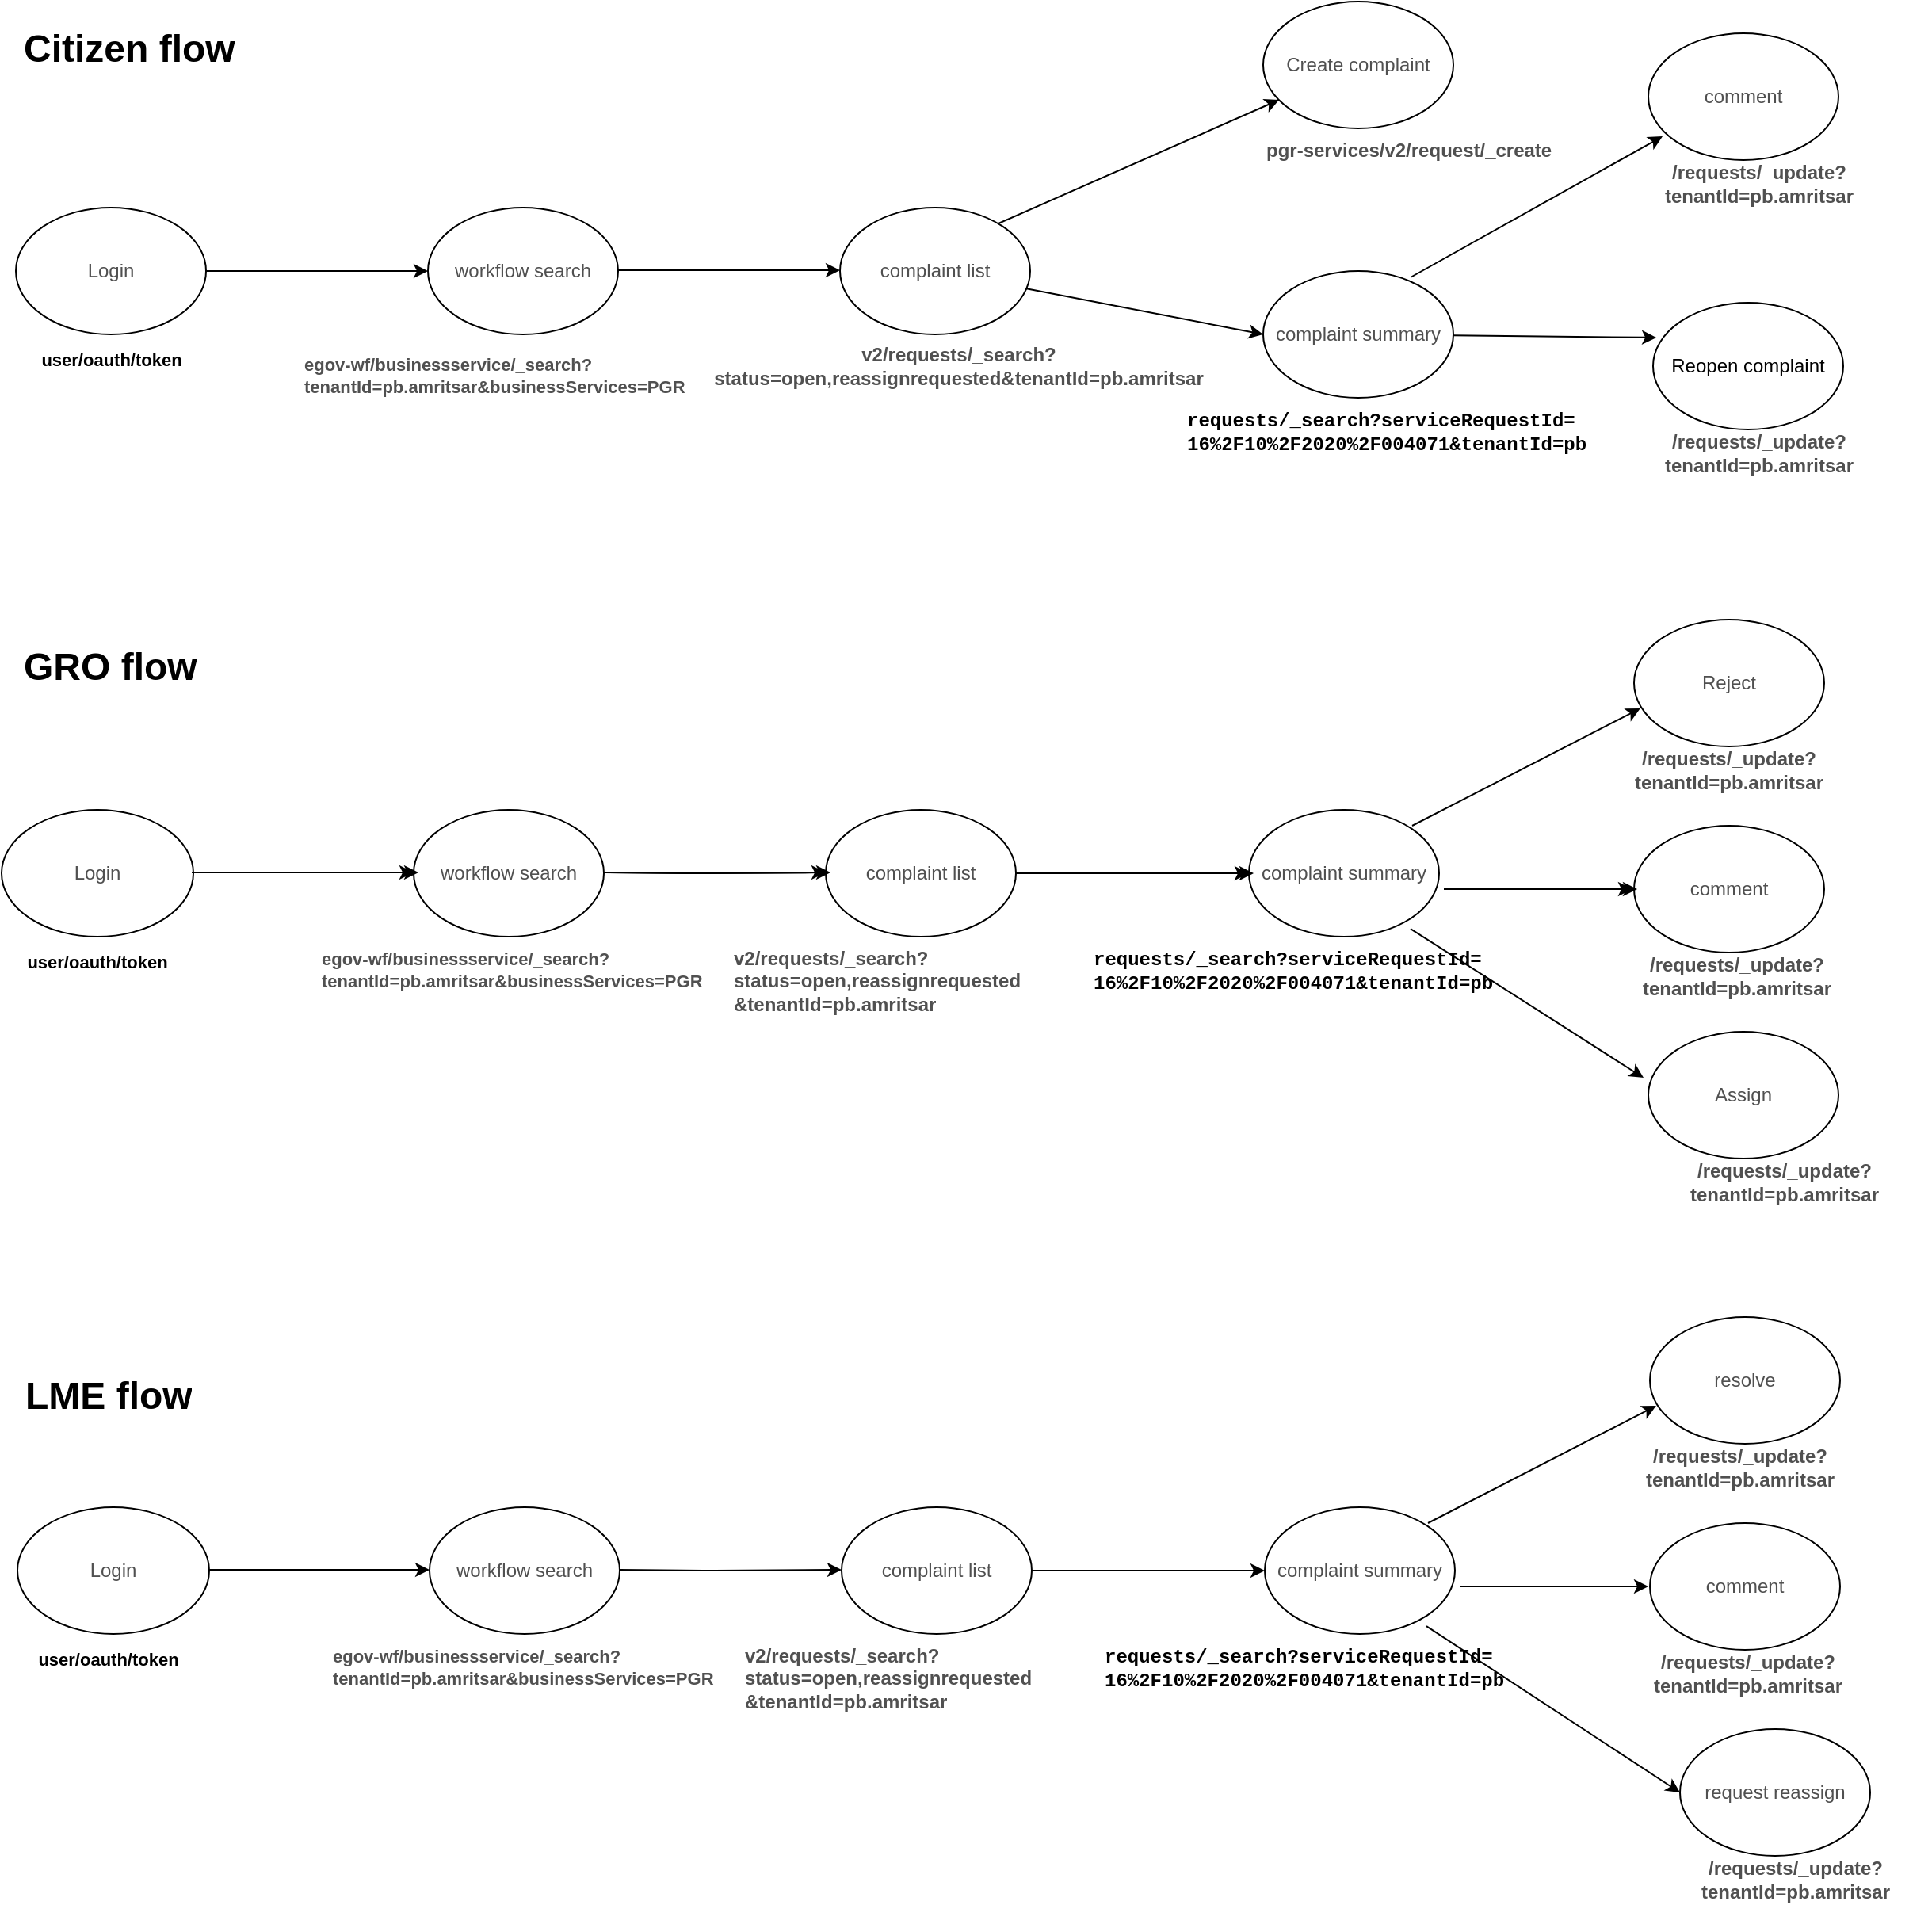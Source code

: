 <mxfile version="13.8.0" type="github"><diagram id="guqQ_8Xc6GrP3tO6645M" name="Page-1"><mxGraphModel dx="1422" dy="737" grid="1" gridSize="10" guides="1" tooltips="1" connect="1" arrows="1" fold="1" page="1" pageScale="1" pageWidth="827" pageHeight="1169" math="0" shadow="0"><root><mxCell id="0"/><mxCell id="1" parent="0"/><mxCell id="TCKVC-4jVY0hg7M1w0jA-1" value="&lt;div style=&quot;text-align: left&quot;&gt;&lt;font color=&quot;#505050&quot; face=&quot;OpenSans, Helvetica, Arial, sans-serif&quot;&gt;&lt;span style=&quot;background-color: rgb(255 , 255 , 255)&quot;&gt;Login&lt;/span&gt;&lt;/font&gt;&lt;/div&gt;" style="ellipse;whiteSpace=wrap;html=1;" vertex="1" parent="1"><mxGeometry x="40" y="200" width="120" height="80" as="geometry"/></mxCell><mxCell id="TCKVC-4jVY0hg7M1w0jA-2" value="&lt;h3&gt;&lt;span style=&quot;text-align: left&quot;&gt;&lt;font style=&quot;font-size: 11px&quot;&gt;user/oauth/token&lt;/font&gt;&lt;/span&gt;&lt;/h3&gt;" style="text;html=1;align=center;verticalAlign=middle;resizable=0;points=[];autosize=1;" vertex="1" parent="1"><mxGeometry x="50" y="270" width="100" height="50" as="geometry"/></mxCell><mxCell id="TCKVC-4jVY0hg7M1w0jA-4" value="" style="endArrow=classic;html=1;" edge="1" parent="1" source="TCKVC-4jVY0hg7M1w0jA-1" target="TCKVC-4jVY0hg7M1w0jA-5"><mxGeometry width="50" height="50" relative="1" as="geometry"><mxPoint x="160" y="290" as="sourcePoint"/><mxPoint x="230.711" y="240" as="targetPoint"/><Array as="points"><mxPoint x="240" y="240"/></Array></mxGeometry></mxCell><mxCell id="TCKVC-4jVY0hg7M1w0jA-5" value="&lt;div style=&quot;text-align: left&quot;&gt;&lt;font color=&quot;#505050&quot; face=&quot;OpenSans, Helvetica, Arial, sans-serif&quot;&gt;&lt;span style=&quot;background-color: rgb(255 , 255 , 255)&quot;&gt;workflow search&lt;/span&gt;&lt;/font&gt;&lt;/div&gt;" style="ellipse;whiteSpace=wrap;html=1;" vertex="1" parent="1"><mxGeometry x="300" y="200" width="120" height="80" as="geometry"/></mxCell><mxCell id="TCKVC-4jVY0hg7M1w0jA-6" value="&lt;span style=&quot;color: rgb(80 , 80 , 80) ; font-family: &amp;#34;opensans&amp;#34; , &amp;#34;helvetica&amp;#34; , &amp;#34;arial&amp;#34; , sans-serif ; font-style: normal ; letter-spacing: normal ; text-align: left ; text-indent: 0px ; text-transform: none ; word-spacing: 0px ; background-color: rgb(255 , 255 , 255) ; display: inline ; float: none&quot;&gt;&lt;font style=&quot;font-size: 11px&quot;&gt;&lt;b&gt;egov-wf/businessservice/_search?tenantId=pb.amritsar&amp;amp;businessServices=PGR&lt;/b&gt;&lt;/font&gt;&lt;/span&gt;" style="text;whiteSpace=wrap;html=1;" vertex="1" parent="1"><mxGeometry x="220" y="285" width="240" height="30" as="geometry"/></mxCell><mxCell id="TCKVC-4jVY0hg7M1w0jA-9" value="" style="endArrow=classic;html=1;" edge="1" parent="1"><mxGeometry width="50" height="50" relative="1" as="geometry"><mxPoint x="420" y="239.5" as="sourcePoint"/><mxPoint x="560" y="239.5" as="targetPoint"/></mxGeometry></mxCell><mxCell id="TCKVC-4jVY0hg7M1w0jA-10" value="&lt;div style=&quot;text-align: left&quot;&gt;&lt;font color=&quot;#505050&quot; face=&quot;OpenSans, Helvetica, Arial, sans-serif&quot;&gt;&lt;span style=&quot;background-color: rgb(255 , 255 , 255)&quot;&gt;complaint list&lt;/span&gt;&lt;/font&gt;&lt;/div&gt;" style="ellipse;whiteSpace=wrap;html=1;" vertex="1" parent="1"><mxGeometry x="560" y="200" width="120" height="80" as="geometry"/></mxCell><mxCell id="TCKVC-4jVY0hg7M1w0jA-13" value="&lt;span style=&quot;color: rgb(80 , 80 , 80) ; font-family: &amp;#34;opensans&amp;#34; , &amp;#34;helvetica&amp;#34; , &amp;#34;arial&amp;#34; , sans-serif ; text-align: left ; background-color: rgb(255 , 255 , 255)&quot;&gt;&lt;b&gt;v2/requests/_search?status=open,reassignrequested&amp;amp;tenantId=pb.amritsar&lt;/b&gt;&lt;/span&gt;" style="text;html=1;strokeColor=none;fillColor=none;align=center;verticalAlign=middle;whiteSpace=wrap;rounded=0;" vertex="1" parent="1"><mxGeometry x="570" y="270" width="130" height="60" as="geometry"/></mxCell><mxCell id="TCKVC-4jVY0hg7M1w0jA-14" value="" style="endArrow=classic;html=1;" edge="1" parent="1" target="TCKVC-4jVY0hg7M1w0jA-15"><mxGeometry width="50" height="50" relative="1" as="geometry"><mxPoint x="660" y="210" as="sourcePoint"/><mxPoint x="710" y="160" as="targetPoint"/></mxGeometry></mxCell><mxCell id="TCKVC-4jVY0hg7M1w0jA-15" value="&lt;div style=&quot;text-align: left&quot;&gt;&lt;font color=&quot;#505050&quot; face=&quot;OpenSans, Helvetica, Arial, sans-serif&quot;&gt;&lt;span style=&quot;background-color: rgb(255 , 255 , 255)&quot;&gt;Create complaint&lt;/span&gt;&lt;/font&gt;&lt;/div&gt;" style="ellipse;whiteSpace=wrap;html=1;" vertex="1" parent="1"><mxGeometry x="827" y="70" width="120" height="80" as="geometry"/></mxCell><mxCell id="TCKVC-4jVY0hg7M1w0jA-16" value="Reopen complaint" style="ellipse;whiteSpace=wrap;html=1;fillColor=none;" vertex="1" parent="1"><mxGeometry x="1073" y="260" width="120" height="80" as="geometry"/></mxCell><mxCell id="TCKVC-4jVY0hg7M1w0jA-17" value="" style="endArrow=classic;html=1;entryX=0.017;entryY=0.275;entryDx=0;entryDy=0;entryPerimeter=0;" edge="1" parent="1" source="TCKVC-4jVY0hg7M1w0jA-32" target="TCKVC-4jVY0hg7M1w0jA-16"><mxGeometry width="50" height="50" relative="1" as="geometry"><mxPoint x="680" y="290" as="sourcePoint"/><mxPoint x="990" y="274" as="targetPoint"/></mxGeometry></mxCell><mxCell id="TCKVC-4jVY0hg7M1w0jA-18" value="&lt;span style=&quot;color: rgb(80 , 80 , 80) ; font-family: &amp;#34;opensans&amp;#34; , &amp;#34;helvetica&amp;#34; , &amp;#34;arial&amp;#34; , sans-serif ; font-size: 12px ; font-style: normal ; letter-spacing: normal ; text-align: left ; text-indent: 0px ; text-transform: none ; word-spacing: 0px ; background-color: rgb(255 , 255 , 255) ; display: inline ; float: none&quot;&gt;&lt;b&gt;pgr-services/v2/request/_create&lt;/b&gt;&lt;/span&gt;" style="text;whiteSpace=wrap;html=1;" vertex="1" parent="1"><mxGeometry x="827" y="150" width="183" height="30" as="geometry"/></mxCell><mxCell id="TCKVC-4jVY0hg7M1w0jA-20" value="&lt;h1&gt;Citizen flow&lt;/h1&gt;" style="text;html=1;strokeColor=none;fillColor=none;spacing=5;spacingTop=-20;whiteSpace=wrap;overflow=hidden;rounded=0;" vertex="1" parent="1"><mxGeometry x="40" y="80" width="170" height="40" as="geometry"/></mxCell><mxCell id="TCKVC-4jVY0hg7M1w0jA-21" value="&lt;div style=&quot;text-align: left&quot;&gt;&lt;font color=&quot;#505050&quot; face=&quot;OpenSans, Helvetica, Arial, sans-serif&quot;&gt;&lt;span style=&quot;background-color: rgb(255 , 255 , 255)&quot;&gt;Login&lt;/span&gt;&lt;/font&gt;&lt;/div&gt;" style="ellipse;whiteSpace=wrap;html=1;" vertex="1" parent="1"><mxGeometry x="31" y="580" width="121" height="80" as="geometry"/></mxCell><mxCell id="TCKVC-4jVY0hg7M1w0jA-22" value="" style="endArrow=classic;html=1;" edge="1" parent="1"><mxGeometry width="50" height="50" relative="1" as="geometry"><mxPoint x="151" y="619.5" as="sourcePoint"/><mxPoint x="291" y="619.5" as="targetPoint"/><Array as="points"><mxPoint x="231" y="619.5"/></Array></mxGeometry></mxCell><mxCell id="TCKVC-4jVY0hg7M1w0jA-23" value="&lt;div style=&quot;text-align: left&quot;&gt;&lt;font color=&quot;#505050&quot; face=&quot;OpenSans, Helvetica, Arial, sans-serif&quot;&gt;&lt;span style=&quot;background-color: rgb(255 , 255 , 255)&quot;&gt;workflow search&lt;/span&gt;&lt;/font&gt;&lt;/div&gt;" style="ellipse;whiteSpace=wrap;html=1;" vertex="1" parent="1"><mxGeometry x="291" y="580" width="120" height="80" as="geometry"/></mxCell><mxCell id="TCKVC-4jVY0hg7M1w0jA-24" value="" style="endArrow=classic;html=1;" edge="1" parent="1"><mxGeometry width="50" height="50" relative="1" as="geometry"><mxPoint x="411" y="619.5" as="sourcePoint"/><mxPoint x="551" y="619.5" as="targetPoint"/><Array as="points"><mxPoint x="461" y="620"/></Array></mxGeometry></mxCell><mxCell id="TCKVC-4jVY0hg7M1w0jA-25" value="&lt;h3&gt;&lt;span style=&quot;text-align: left&quot;&gt;&lt;font style=&quot;font-size: 11px&quot;&gt;user/oauth/token&lt;/font&gt;&lt;/span&gt;&lt;/h3&gt;" style="text;html=1;align=center;verticalAlign=middle;resizable=0;points=[];autosize=1;" vertex="1" parent="1"><mxGeometry x="41" y="650" width="100" height="50" as="geometry"/></mxCell><mxCell id="TCKVC-4jVY0hg7M1w0jA-26" value="&lt;span style=&quot;color: rgb(80 , 80 , 80) ; font-family: &amp;#34;opensans&amp;#34; , &amp;#34;helvetica&amp;#34; , &amp;#34;arial&amp;#34; , sans-serif ; font-style: normal ; letter-spacing: normal ; text-align: left ; text-indent: 0px ; text-transform: none ; word-spacing: 0px ; background-color: rgb(255 , 255 , 255) ; display: inline ; float: none&quot;&gt;&lt;font style=&quot;font-size: 11px&quot;&gt;&lt;b&gt;egov-wf/businessservice/_search?tenantId=pb.amritsar&amp;amp;businessServices=PGR&lt;/b&gt;&lt;/font&gt;&lt;/span&gt;" style="text;whiteSpace=wrap;html=1;" vertex="1" parent="1"><mxGeometry x="231" y="660" width="240" height="30" as="geometry"/></mxCell><mxCell id="TCKVC-4jVY0hg7M1w0jA-27" value="&lt;div style=&quot;text-align: left&quot;&gt;&lt;font color=&quot;#505050&quot; face=&quot;OpenSans, Helvetica, Arial, sans-serif&quot;&gt;&lt;span style=&quot;background-color: rgb(255 , 255 , 255)&quot;&gt;complaint list&lt;/span&gt;&lt;/font&gt;&lt;/div&gt;" style="ellipse;whiteSpace=wrap;html=1;" vertex="1" parent="1"><mxGeometry x="551" y="580" width="120" height="80" as="geometry"/></mxCell><mxCell id="TCKVC-4jVY0hg7M1w0jA-29" value="&lt;b style=&quot;color: rgb(80 , 80 , 80) ; font-family: &amp;#34;opensans&amp;#34; , &amp;#34;helvetica&amp;#34; , &amp;#34;arial&amp;#34; , sans-serif ; font-size: 12px ; font-style: normal ; letter-spacing: normal ; text-align: left ; text-indent: 0px ; text-transform: none ; word-spacing: 0px&quot;&gt;v2/requests/_search?status=open,reassignrequested&lt;br&gt;&amp;amp;tenantId=pb.amritsar&lt;/b&gt;" style="text;whiteSpace=wrap;html=1;" vertex="1" parent="1"><mxGeometry x="491" y="660" width="190" height="30" as="geometry"/></mxCell><mxCell id="TCKVC-4jVY0hg7M1w0jA-30" value="&lt;div style=&quot;text-align: left&quot;&gt;&lt;font color=&quot;#505050&quot; face=&quot;OpenSans, Helvetica, Arial, sans-serif&quot;&gt;&lt;span style=&quot;background-color: rgb(255 , 255 , 255)&quot;&gt;complaint summary&lt;/span&gt;&lt;/font&gt;&lt;/div&gt;" style="ellipse;whiteSpace=wrap;html=1;" vertex="1" parent="1"><mxGeometry x="818" y="580" width="120" height="80" as="geometry"/></mxCell><mxCell id="TCKVC-4jVY0hg7M1w0jA-31" value="" style="endArrow=classic;html=1;exitX=1;exitY=0.5;exitDx=0;exitDy=0;entryX=0;entryY=0.5;entryDx=0;entryDy=0;" edge="1" parent="1" source="TCKVC-4jVY0hg7M1w0jA-27" target="TCKVC-4jVY0hg7M1w0jA-30"><mxGeometry width="50" height="50" relative="1" as="geometry"><mxPoint x="681" y="640" as="sourcePoint"/><mxPoint x="811" y="620" as="targetPoint"/></mxGeometry></mxCell><mxCell id="TCKVC-4jVY0hg7M1w0jA-32" value="&lt;div style=&quot;text-align: left&quot;&gt;&lt;font color=&quot;#505050&quot; face=&quot;OpenSans, Helvetica, Arial, sans-serif&quot;&gt;&lt;span style=&quot;background-color: rgb(255 , 255 , 255)&quot;&gt;complaint summary&lt;/span&gt;&lt;/font&gt;&lt;/div&gt;" style="ellipse;whiteSpace=wrap;html=1;" vertex="1" parent="1"><mxGeometry x="827" y="240" width="120" height="80" as="geometry"/></mxCell><mxCell id="TCKVC-4jVY0hg7M1w0jA-33" value="" style="endArrow=classic;html=1;entryX=0;entryY=0.5;entryDx=0;entryDy=0;" edge="1" parent="1" source="TCKVC-4jVY0hg7M1w0jA-10" target="TCKVC-4jVY0hg7M1w0jA-32"><mxGeometry width="50" height="50" relative="1" as="geometry"><mxPoint x="678.28" y="249.51" as="sourcePoint"/><mxPoint x="859.96" y="279.04" as="targetPoint"/></mxGeometry></mxCell><mxCell id="TCKVC-4jVY0hg7M1w0jA-34" value="&lt;div style=&quot;text-align: left&quot;&gt;&lt;font color=&quot;#505050&quot; face=&quot;OpenSans, Helvetica, Arial, sans-serif&quot;&gt;&lt;span style=&quot;background-color: rgb(255 , 255 , 255)&quot;&gt;Assign&lt;/span&gt;&lt;/font&gt;&lt;/div&gt;" style="ellipse;whiteSpace=wrap;html=1;" vertex="1" parent="1"><mxGeometry x="1070" y="720" width="120" height="80" as="geometry"/></mxCell><mxCell id="TCKVC-4jVY0hg7M1w0jA-35" value="&lt;div style=&quot;text-align: left&quot;&gt;&lt;font color=&quot;#505050&quot; face=&quot;OpenSans, Helvetica, Arial, sans-serif&quot;&gt;&lt;span style=&quot;background-color: rgb(255 , 255 , 255)&quot;&gt;comment&lt;/span&gt;&lt;/font&gt;&lt;/div&gt;" style="ellipse;whiteSpace=wrap;html=1;" vertex="1" parent="1"><mxGeometry x="1061" y="590" width="120" height="80" as="geometry"/></mxCell><mxCell id="TCKVC-4jVY0hg7M1w0jA-36" value="&lt;div style=&quot;text-align: left&quot;&gt;&lt;font color=&quot;#505050&quot; face=&quot;OpenSans, Helvetica, Arial, sans-serif&quot;&gt;&lt;span style=&quot;background-color: rgb(255 , 255 , 255)&quot;&gt;Reject&lt;/span&gt;&lt;/font&gt;&lt;/div&gt;" style="ellipse;whiteSpace=wrap;html=1;" vertex="1" parent="1"><mxGeometry x="1061" y="460" width="120" height="80" as="geometry"/></mxCell><mxCell id="TCKVC-4jVY0hg7M1w0jA-37" value="" style="endArrow=classic;html=1;entryX=0.033;entryY=0.7;entryDx=0;entryDy=0;entryPerimeter=0;" edge="1" parent="1" target="TCKVC-4jVY0hg7M1w0jA-36"><mxGeometry width="50" height="50" relative="1" as="geometry"><mxPoint x="921" y="590" as="sourcePoint"/><mxPoint x="971" y="540" as="targetPoint"/></mxGeometry></mxCell><mxCell id="TCKVC-4jVY0hg7M1w0jA-38" value="" style="endArrow=classic;html=1;" edge="1" parent="1"><mxGeometry width="50" height="50" relative="1" as="geometry"><mxPoint x="941" y="630" as="sourcePoint"/><mxPoint x="1060" y="630" as="targetPoint"/><Array as="points"><mxPoint x="1001" y="630"/></Array></mxGeometry></mxCell><mxCell id="TCKVC-4jVY0hg7M1w0jA-39" value="" style="endArrow=classic;html=1;exitX=0.85;exitY=0.938;exitDx=0;exitDy=0;exitPerimeter=0;entryX=-0.025;entryY=0.363;entryDx=0;entryDy=0;entryPerimeter=0;" edge="1" parent="1" source="TCKVC-4jVY0hg7M1w0jA-30" target="TCKVC-4jVY0hg7M1w0jA-34"><mxGeometry width="50" height="50" relative="1" as="geometry"><mxPoint x="938" y="670" as="sourcePoint"/><mxPoint x="1080" y="760" as="targetPoint"/></mxGeometry></mxCell><mxCell id="TCKVC-4jVY0hg7M1w0jA-41" value="&lt;span style=&quot;font-family: &amp;#34;consolas&amp;#34; , &amp;#34;lucida console&amp;#34; , &amp;#34;courier new&amp;#34; , monospace&quot;&gt;&lt;b&gt;requests/_search?serviceRequestId=&lt;br&gt;16%2F10%2F2020%2F004071&amp;amp;tenantId=pb&lt;/b&gt;&lt;/span&gt;" style="text;whiteSpace=wrap;html=1;" vertex="1" parent="1"><mxGeometry x="718" y="660" width="220" height="50" as="geometry"/></mxCell><mxCell id="TCKVC-4jVY0hg7M1w0jA-42" value="&lt;div style=&quot;text-align: left&quot;&gt;&lt;font color=&quot;#505050&quot; face=&quot;OpenSans, Helvetica, Arial, sans-serif&quot;&gt;&lt;span style=&quot;background-color: rgb(255 , 255 , 255)&quot;&gt;comment&lt;/span&gt;&lt;/font&gt;&lt;/div&gt;" style="ellipse;whiteSpace=wrap;html=1;" vertex="1" parent="1"><mxGeometry x="1070" y="90" width="120" height="80" as="geometry"/></mxCell><mxCell id="TCKVC-4jVY0hg7M1w0jA-43" value="" style="endArrow=classic;html=1;entryX=0.075;entryY=0.813;entryDx=0;entryDy=0;entryPerimeter=0;" edge="1" parent="1" target="TCKVC-4jVY0hg7M1w0jA-42"><mxGeometry width="50" height="50" relative="1" as="geometry"><mxPoint x="920" y="244" as="sourcePoint"/><mxPoint x="1063.96" y="170" as="targetPoint"/></mxGeometry></mxCell><mxCell id="TCKVC-4jVY0hg7M1w0jA-46" value="&lt;span style=&quot;color: rgb(80 , 80 , 80) ; font-family: &amp;#34;opensans&amp;#34; , &amp;#34;helvetica&amp;#34; , &amp;#34;arial&amp;#34; , sans-serif ; text-align: left ; background-color: rgb(255 , 255 , 255)&quot;&gt;&lt;b&gt;/requests/_update?tenantId=pb.amritsar&lt;/b&gt;&lt;/span&gt;" style="text;html=1;strokeColor=none;fillColor=none;align=center;verticalAlign=middle;whiteSpace=wrap;rounded=0;" vertex="1" parent="1"><mxGeometry x="1071" y="800" width="170" height="30" as="geometry"/></mxCell><mxCell id="TCKVC-4jVY0hg7M1w0jA-47" value="&lt;span style=&quot;color: rgb(80 , 80 , 80) ; font-family: &amp;#34;opensans&amp;#34; , &amp;#34;helvetica&amp;#34; , &amp;#34;arial&amp;#34; , sans-serif ; text-align: left ; background-color: rgb(255 , 255 , 255)&quot;&gt;&lt;b&gt;/requests/_update?tenantId=pb.amritsar&lt;/b&gt;&lt;/span&gt;" style="text;html=1;strokeColor=none;fillColor=none;align=center;verticalAlign=middle;whiteSpace=wrap;rounded=0;" vertex="1" parent="1"><mxGeometry x="1036" y="540" width="170" height="30" as="geometry"/></mxCell><mxCell id="TCKVC-4jVY0hg7M1w0jA-48" value="&lt;span style=&quot;color: rgb(80 , 80 , 80) ; font-family: &amp;#34;opensans&amp;#34; , &amp;#34;helvetica&amp;#34; , &amp;#34;arial&amp;#34; , sans-serif ; text-align: left ; background-color: rgb(255 , 255 , 255)&quot;&gt;&lt;b&gt;/requests/_update?tenantId=pb.amritsar&lt;/b&gt;&lt;/span&gt;" style="text;html=1;strokeColor=none;fillColor=none;align=center;verticalAlign=middle;whiteSpace=wrap;rounded=0;" vertex="1" parent="1"><mxGeometry x="1041" y="670" width="170" height="30" as="geometry"/></mxCell><mxCell id="TCKVC-4jVY0hg7M1w0jA-50" value="&lt;h1&gt;GRO flow&lt;/h1&gt;" style="text;html=1;strokeColor=none;fillColor=none;spacing=5;spacingTop=-20;whiteSpace=wrap;overflow=hidden;rounded=0;" vertex="1" parent="1"><mxGeometry x="40" y="470" width="170" height="40" as="geometry"/></mxCell><mxCell id="TCKVC-4jVY0hg7M1w0jA-51" value="&lt;span style=&quot;font-family: &amp;#34;consolas&amp;#34; , &amp;#34;lucida console&amp;#34; , &amp;#34;courier new&amp;#34; , monospace&quot;&gt;&lt;b&gt;requests/_search?serviceRequestId=&lt;br&gt;16%2F10%2F2020%2F004071&amp;amp;tenantId=pb&lt;/b&gt;&lt;/span&gt;" style="text;whiteSpace=wrap;html=1;" vertex="1" parent="1"><mxGeometry x="777" y="320" width="220" height="50" as="geometry"/></mxCell><mxCell id="TCKVC-4jVY0hg7M1w0jA-54" value="" style="endArrow=classic;html=1;" edge="1" parent="1"><mxGeometry width="50" height="50" relative="1" as="geometry"><mxPoint x="154" y="619.5" as="sourcePoint"/><mxPoint x="294" y="619.5" as="targetPoint"/><Array as="points"><mxPoint x="234" y="619.5"/></Array></mxGeometry></mxCell><mxCell id="TCKVC-4jVY0hg7M1w0jA-56" value="" style="endArrow=classic;html=1;" edge="1" parent="1"><mxGeometry width="50" height="50" relative="1" as="geometry"><mxPoint x="414" y="619.5" as="sourcePoint"/><mxPoint x="554" y="619.5" as="targetPoint"/><Array as="points"><mxPoint x="464" y="620"/></Array></mxGeometry></mxCell><mxCell id="TCKVC-4jVY0hg7M1w0jA-58" value="" style="endArrow=classic;html=1;exitX=1;exitY=0.5;exitDx=0;exitDy=0;entryX=0;entryY=0.5;entryDx=0;entryDy=0;" edge="1" parent="1"><mxGeometry width="50" height="50" relative="1" as="geometry"><mxPoint x="674" y="620" as="sourcePoint"/><mxPoint x="821" y="620" as="targetPoint"/></mxGeometry></mxCell><mxCell id="TCKVC-4jVY0hg7M1w0jA-63" value="" style="endArrow=classic;html=1;" edge="1" parent="1"><mxGeometry width="50" height="50" relative="1" as="geometry"><mxPoint x="944" y="630" as="sourcePoint"/><mxPoint x="1063" y="630" as="targetPoint"/><Array as="points"><mxPoint x="1004" y="630"/></Array></mxGeometry></mxCell><mxCell id="TCKVC-4jVY0hg7M1w0jA-66" value="&lt;div style=&quot;text-align: left&quot;&gt;&lt;font color=&quot;#505050&quot; face=&quot;OpenSans, Helvetica, Arial, sans-serif&quot;&gt;&lt;span style=&quot;background-color: rgb(255 , 255 , 255)&quot;&gt;Login&lt;/span&gt;&lt;/font&gt;&lt;/div&gt;" style="ellipse;whiteSpace=wrap;html=1;" vertex="1" parent="1"><mxGeometry x="41" y="1020" width="121" height="80" as="geometry"/></mxCell><mxCell id="TCKVC-4jVY0hg7M1w0jA-67" value="" style="endArrow=classic;html=1;" edge="1" parent="1"><mxGeometry width="50" height="50" relative="1" as="geometry"><mxPoint x="161" y="1059.5" as="sourcePoint"/><mxPoint x="301" y="1059.5" as="targetPoint"/><Array as="points"><mxPoint x="241" y="1059.5"/></Array></mxGeometry></mxCell><mxCell id="TCKVC-4jVY0hg7M1w0jA-68" value="&lt;div style=&quot;text-align: left&quot;&gt;&lt;font color=&quot;#505050&quot; face=&quot;OpenSans, Helvetica, Arial, sans-serif&quot;&gt;&lt;span style=&quot;background-color: rgb(255 , 255 , 255)&quot;&gt;workflow search&lt;/span&gt;&lt;/font&gt;&lt;/div&gt;" style="ellipse;whiteSpace=wrap;html=1;" vertex="1" parent="1"><mxGeometry x="301" y="1020" width="120" height="80" as="geometry"/></mxCell><mxCell id="TCKVC-4jVY0hg7M1w0jA-69" value="" style="endArrow=classic;html=1;" edge="1" parent="1"><mxGeometry width="50" height="50" relative="1" as="geometry"><mxPoint x="421" y="1059.5" as="sourcePoint"/><mxPoint x="561" y="1059.5" as="targetPoint"/><Array as="points"><mxPoint x="471" y="1060"/></Array></mxGeometry></mxCell><mxCell id="TCKVC-4jVY0hg7M1w0jA-70" value="&lt;div style=&quot;text-align: left&quot;&gt;&lt;font color=&quot;#505050&quot; face=&quot;OpenSans, Helvetica, Arial, sans-serif&quot;&gt;&lt;span style=&quot;background-color: rgb(255 , 255 , 255)&quot;&gt;complaint list&lt;/span&gt;&lt;/font&gt;&lt;/div&gt;" style="ellipse;whiteSpace=wrap;html=1;" vertex="1" parent="1"><mxGeometry x="561" y="1020" width="120" height="80" as="geometry"/></mxCell><mxCell id="TCKVC-4jVY0hg7M1w0jA-71" value="" style="endArrow=classic;html=1;exitX=1;exitY=0.5;exitDx=0;exitDy=0;entryX=0;entryY=0.5;entryDx=0;entryDy=0;" edge="1" source="TCKVC-4jVY0hg7M1w0jA-70" target="TCKVC-4jVY0hg7M1w0jA-72" parent="1"><mxGeometry width="50" height="50" relative="1" as="geometry"><mxPoint x="691" y="1080" as="sourcePoint"/><mxPoint x="821" y="1060" as="targetPoint"/></mxGeometry></mxCell><mxCell id="TCKVC-4jVY0hg7M1w0jA-72" value="&lt;div style=&quot;text-align: left&quot;&gt;&lt;font color=&quot;#505050&quot; face=&quot;OpenSans, Helvetica, Arial, sans-serif&quot;&gt;&lt;span style=&quot;background-color: rgb(255 , 255 , 255)&quot;&gt;complaint summary&lt;/span&gt;&lt;/font&gt;&lt;/div&gt;" style="ellipse;whiteSpace=wrap;html=1;" vertex="1" parent="1"><mxGeometry x="828" y="1020" width="120" height="80" as="geometry"/></mxCell><mxCell id="TCKVC-4jVY0hg7M1w0jA-73" value="" style="endArrow=classic;html=1;entryX=0.033;entryY=0.7;entryDx=0;entryDy=0;entryPerimeter=0;" edge="1" target="TCKVC-4jVY0hg7M1w0jA-74" parent="1"><mxGeometry width="50" height="50" relative="1" as="geometry"><mxPoint x="931" y="1030" as="sourcePoint"/><mxPoint x="981" y="980" as="targetPoint"/></mxGeometry></mxCell><mxCell id="TCKVC-4jVY0hg7M1w0jA-74" value="&lt;div style=&quot;text-align: left&quot;&gt;&lt;font color=&quot;#505050&quot; face=&quot;OpenSans, Helvetica, Arial, sans-serif&quot;&gt;&lt;span style=&quot;background-color: rgb(255 , 255 , 255)&quot;&gt;resolve&lt;/span&gt;&lt;/font&gt;&lt;/div&gt;" style="ellipse;whiteSpace=wrap;html=1;" vertex="1" parent="1"><mxGeometry x="1071" y="900" width="120" height="80" as="geometry"/></mxCell><mxCell id="TCKVC-4jVY0hg7M1w0jA-75" value="&lt;div style=&quot;text-align: left&quot;&gt;&lt;font color=&quot;#505050&quot; face=&quot;OpenSans, Helvetica, Arial, sans-serif&quot;&gt;&lt;span style=&quot;background-color: rgb(255 , 255 , 255)&quot;&gt;comment&lt;/span&gt;&lt;/font&gt;&lt;/div&gt;" style="ellipse;whiteSpace=wrap;html=1;" vertex="1" parent="1"><mxGeometry x="1071" y="1030" width="120" height="80" as="geometry"/></mxCell><mxCell id="TCKVC-4jVY0hg7M1w0jA-76" value="" style="endArrow=classic;html=1;" edge="1" parent="1"><mxGeometry width="50" height="50" relative="1" as="geometry"><mxPoint x="951" y="1070" as="sourcePoint"/><mxPoint x="1070" y="1070" as="targetPoint"/><Array as="points"><mxPoint x="1011" y="1070"/></Array></mxGeometry></mxCell><mxCell id="TCKVC-4jVY0hg7M1w0jA-77" value="" style="endArrow=classic;html=1;exitX=0.85;exitY=0.938;exitDx=0;exitDy=0;exitPerimeter=0;" edge="1" source="TCKVC-4jVY0hg7M1w0jA-72" parent="1"><mxGeometry width="50" height="50" relative="1" as="geometry"><mxPoint x="948" y="1110" as="sourcePoint"/><mxPoint x="1090" y="1200" as="targetPoint"/></mxGeometry></mxCell><mxCell id="TCKVC-4jVY0hg7M1w0jA-78" value="&lt;div style=&quot;text-align: left&quot;&gt;&lt;font color=&quot;#505050&quot; face=&quot;OpenSans, Helvetica, Arial, sans-serif&quot;&gt;&lt;span style=&quot;background-color: rgb(255 , 255 , 255)&quot;&gt;request reassign&lt;/span&gt;&lt;/font&gt;&lt;/div&gt;" style="ellipse;whiteSpace=wrap;html=1;" vertex="1" parent="1"><mxGeometry x="1090" y="1160" width="120" height="80" as="geometry"/></mxCell><mxCell id="TCKVC-4jVY0hg7M1w0jA-79" value="&lt;h3&gt;&lt;span style=&quot;text-align: left&quot;&gt;&lt;font style=&quot;font-size: 11px&quot;&gt;user/oauth/token&lt;/font&gt;&lt;/span&gt;&lt;/h3&gt;" style="text;html=1;align=center;verticalAlign=middle;resizable=0;points=[];autosize=1;" vertex="1" parent="1"><mxGeometry x="48" y="1090" width="100" height="50" as="geometry"/></mxCell><mxCell id="TCKVC-4jVY0hg7M1w0jA-80" value="&lt;span style=&quot;color: rgb(80 , 80 , 80) ; font-family: &amp;#34;opensans&amp;#34; , &amp;#34;helvetica&amp;#34; , &amp;#34;arial&amp;#34; , sans-serif ; font-style: normal ; letter-spacing: normal ; text-align: left ; text-indent: 0px ; text-transform: none ; word-spacing: 0px ; background-color: rgb(255 , 255 , 255) ; display: inline ; float: none&quot;&gt;&lt;font style=&quot;font-size: 11px&quot;&gt;&lt;b&gt;egov-wf/businessservice/_search?tenantId=pb.amritsar&amp;amp;businessServices=PGR&lt;/b&gt;&lt;/font&gt;&lt;/span&gt;" style="text;whiteSpace=wrap;html=1;" vertex="1" parent="1"><mxGeometry x="238" y="1100" width="240" height="30" as="geometry"/></mxCell><mxCell id="TCKVC-4jVY0hg7M1w0jA-81" value="&lt;b style=&quot;color: rgb(80 , 80 , 80) ; font-family: &amp;#34;opensans&amp;#34; , &amp;#34;helvetica&amp;#34; , &amp;#34;arial&amp;#34; , sans-serif ; font-size: 12px ; font-style: normal ; letter-spacing: normal ; text-align: left ; text-indent: 0px ; text-transform: none ; word-spacing: 0px&quot;&gt;v2/requests/_search?status=open,reassignrequested&lt;br&gt;&amp;amp;tenantId=pb.amritsar&lt;/b&gt;" style="text;whiteSpace=wrap;html=1;" vertex="1" parent="1"><mxGeometry x="498" y="1100" width="190" height="30" as="geometry"/></mxCell><mxCell id="TCKVC-4jVY0hg7M1w0jA-82" value="&lt;span style=&quot;font-family: &amp;#34;consolas&amp;#34; , &amp;#34;lucida console&amp;#34; , &amp;#34;courier new&amp;#34; , monospace&quot;&gt;&lt;b&gt;requests/_search?serviceRequestId=&lt;br&gt;16%2F10%2F2020%2F004071&amp;amp;tenantId=pb&lt;/b&gt;&lt;/span&gt;" style="text;whiteSpace=wrap;html=1;" vertex="1" parent="1"><mxGeometry x="725" y="1100" width="220" height="50" as="geometry"/></mxCell><mxCell id="TCKVC-4jVY0hg7M1w0jA-83" value="&lt;span style=&quot;color: rgb(80 , 80 , 80) ; font-family: &amp;#34;opensans&amp;#34; , &amp;#34;helvetica&amp;#34; , &amp;#34;arial&amp;#34; , sans-serif ; text-align: left ; background-color: rgb(255 , 255 , 255)&quot;&gt;&lt;b&gt;/requests/_update?tenantId=pb.amritsar&lt;/b&gt;&lt;/span&gt;" style="text;html=1;strokeColor=none;fillColor=none;align=center;verticalAlign=middle;whiteSpace=wrap;rounded=0;" vertex="1" parent="1"><mxGeometry x="1043" y="980" width="170" height="30" as="geometry"/></mxCell><mxCell id="TCKVC-4jVY0hg7M1w0jA-84" value="&lt;span style=&quot;color: rgb(80 , 80 , 80) ; font-family: &amp;#34;opensans&amp;#34; , &amp;#34;helvetica&amp;#34; , &amp;#34;arial&amp;#34; , sans-serif ; text-align: left ; background-color: rgb(255 , 255 , 255)&quot;&gt;&lt;b&gt;/requests/_update?tenantId=pb.amritsar&lt;/b&gt;&lt;/span&gt;" style="text;html=1;strokeColor=none;fillColor=none;align=center;verticalAlign=middle;whiteSpace=wrap;rounded=0;" vertex="1" parent="1"><mxGeometry x="1048" y="1110" width="170" height="30" as="geometry"/></mxCell><mxCell id="TCKVC-4jVY0hg7M1w0jA-85" value="&lt;span style=&quot;color: rgb(80 , 80 , 80) ; font-family: &amp;#34;opensans&amp;#34; , &amp;#34;helvetica&amp;#34; , &amp;#34;arial&amp;#34; , sans-serif ; text-align: left ; background-color: rgb(255 , 255 , 255)&quot;&gt;&lt;b&gt;/requests/_update?tenantId=pb.amritsar&lt;/b&gt;&lt;/span&gt;" style="text;html=1;strokeColor=none;fillColor=none;align=center;verticalAlign=middle;whiteSpace=wrap;rounded=0;" vertex="1" parent="1"><mxGeometry x="1078" y="1240" width="170" height="30" as="geometry"/></mxCell><mxCell id="TCKVC-4jVY0hg7M1w0jA-86" value="&lt;h1&gt;LME flow&lt;/h1&gt;" style="text;html=1;strokeColor=none;fillColor=none;spacing=5;spacingTop=-20;whiteSpace=wrap;overflow=hidden;rounded=0;" vertex="1" parent="1"><mxGeometry x="41" y="930" width="170" height="40" as="geometry"/></mxCell><mxCell id="TCKVC-4jVY0hg7M1w0jA-87" value="&lt;span style=&quot;color: rgb(80 , 80 , 80) ; font-family: &amp;#34;opensans&amp;#34; , &amp;#34;helvetica&amp;#34; , &amp;#34;arial&amp;#34; , sans-serif ; text-align: left ; background-color: rgb(255 , 255 , 255)&quot;&gt;&lt;b&gt;/requests/_update?tenantId=pb.amritsar&lt;/b&gt;&lt;/span&gt;" style="text;html=1;strokeColor=none;fillColor=none;align=center;verticalAlign=middle;whiteSpace=wrap;rounded=0;" vertex="1" parent="1"><mxGeometry x="1055" y="170" width="170" height="30" as="geometry"/></mxCell><mxCell id="TCKVC-4jVY0hg7M1w0jA-88" value="&lt;span style=&quot;color: rgb(80 , 80 , 80) ; font-family: &amp;#34;opensans&amp;#34; , &amp;#34;helvetica&amp;#34; , &amp;#34;arial&amp;#34; , sans-serif ; text-align: left ; background-color: rgb(255 , 255 , 255)&quot;&gt;&lt;b&gt;/requests/_update?tenantId=pb.amritsar&lt;/b&gt;&lt;/span&gt;" style="text;html=1;strokeColor=none;fillColor=none;align=center;verticalAlign=middle;whiteSpace=wrap;rounded=0;" vertex="1" parent="1"><mxGeometry x="1055" y="340" width="170" height="30" as="geometry"/></mxCell></root></mxGraphModel></diagram></mxfile>